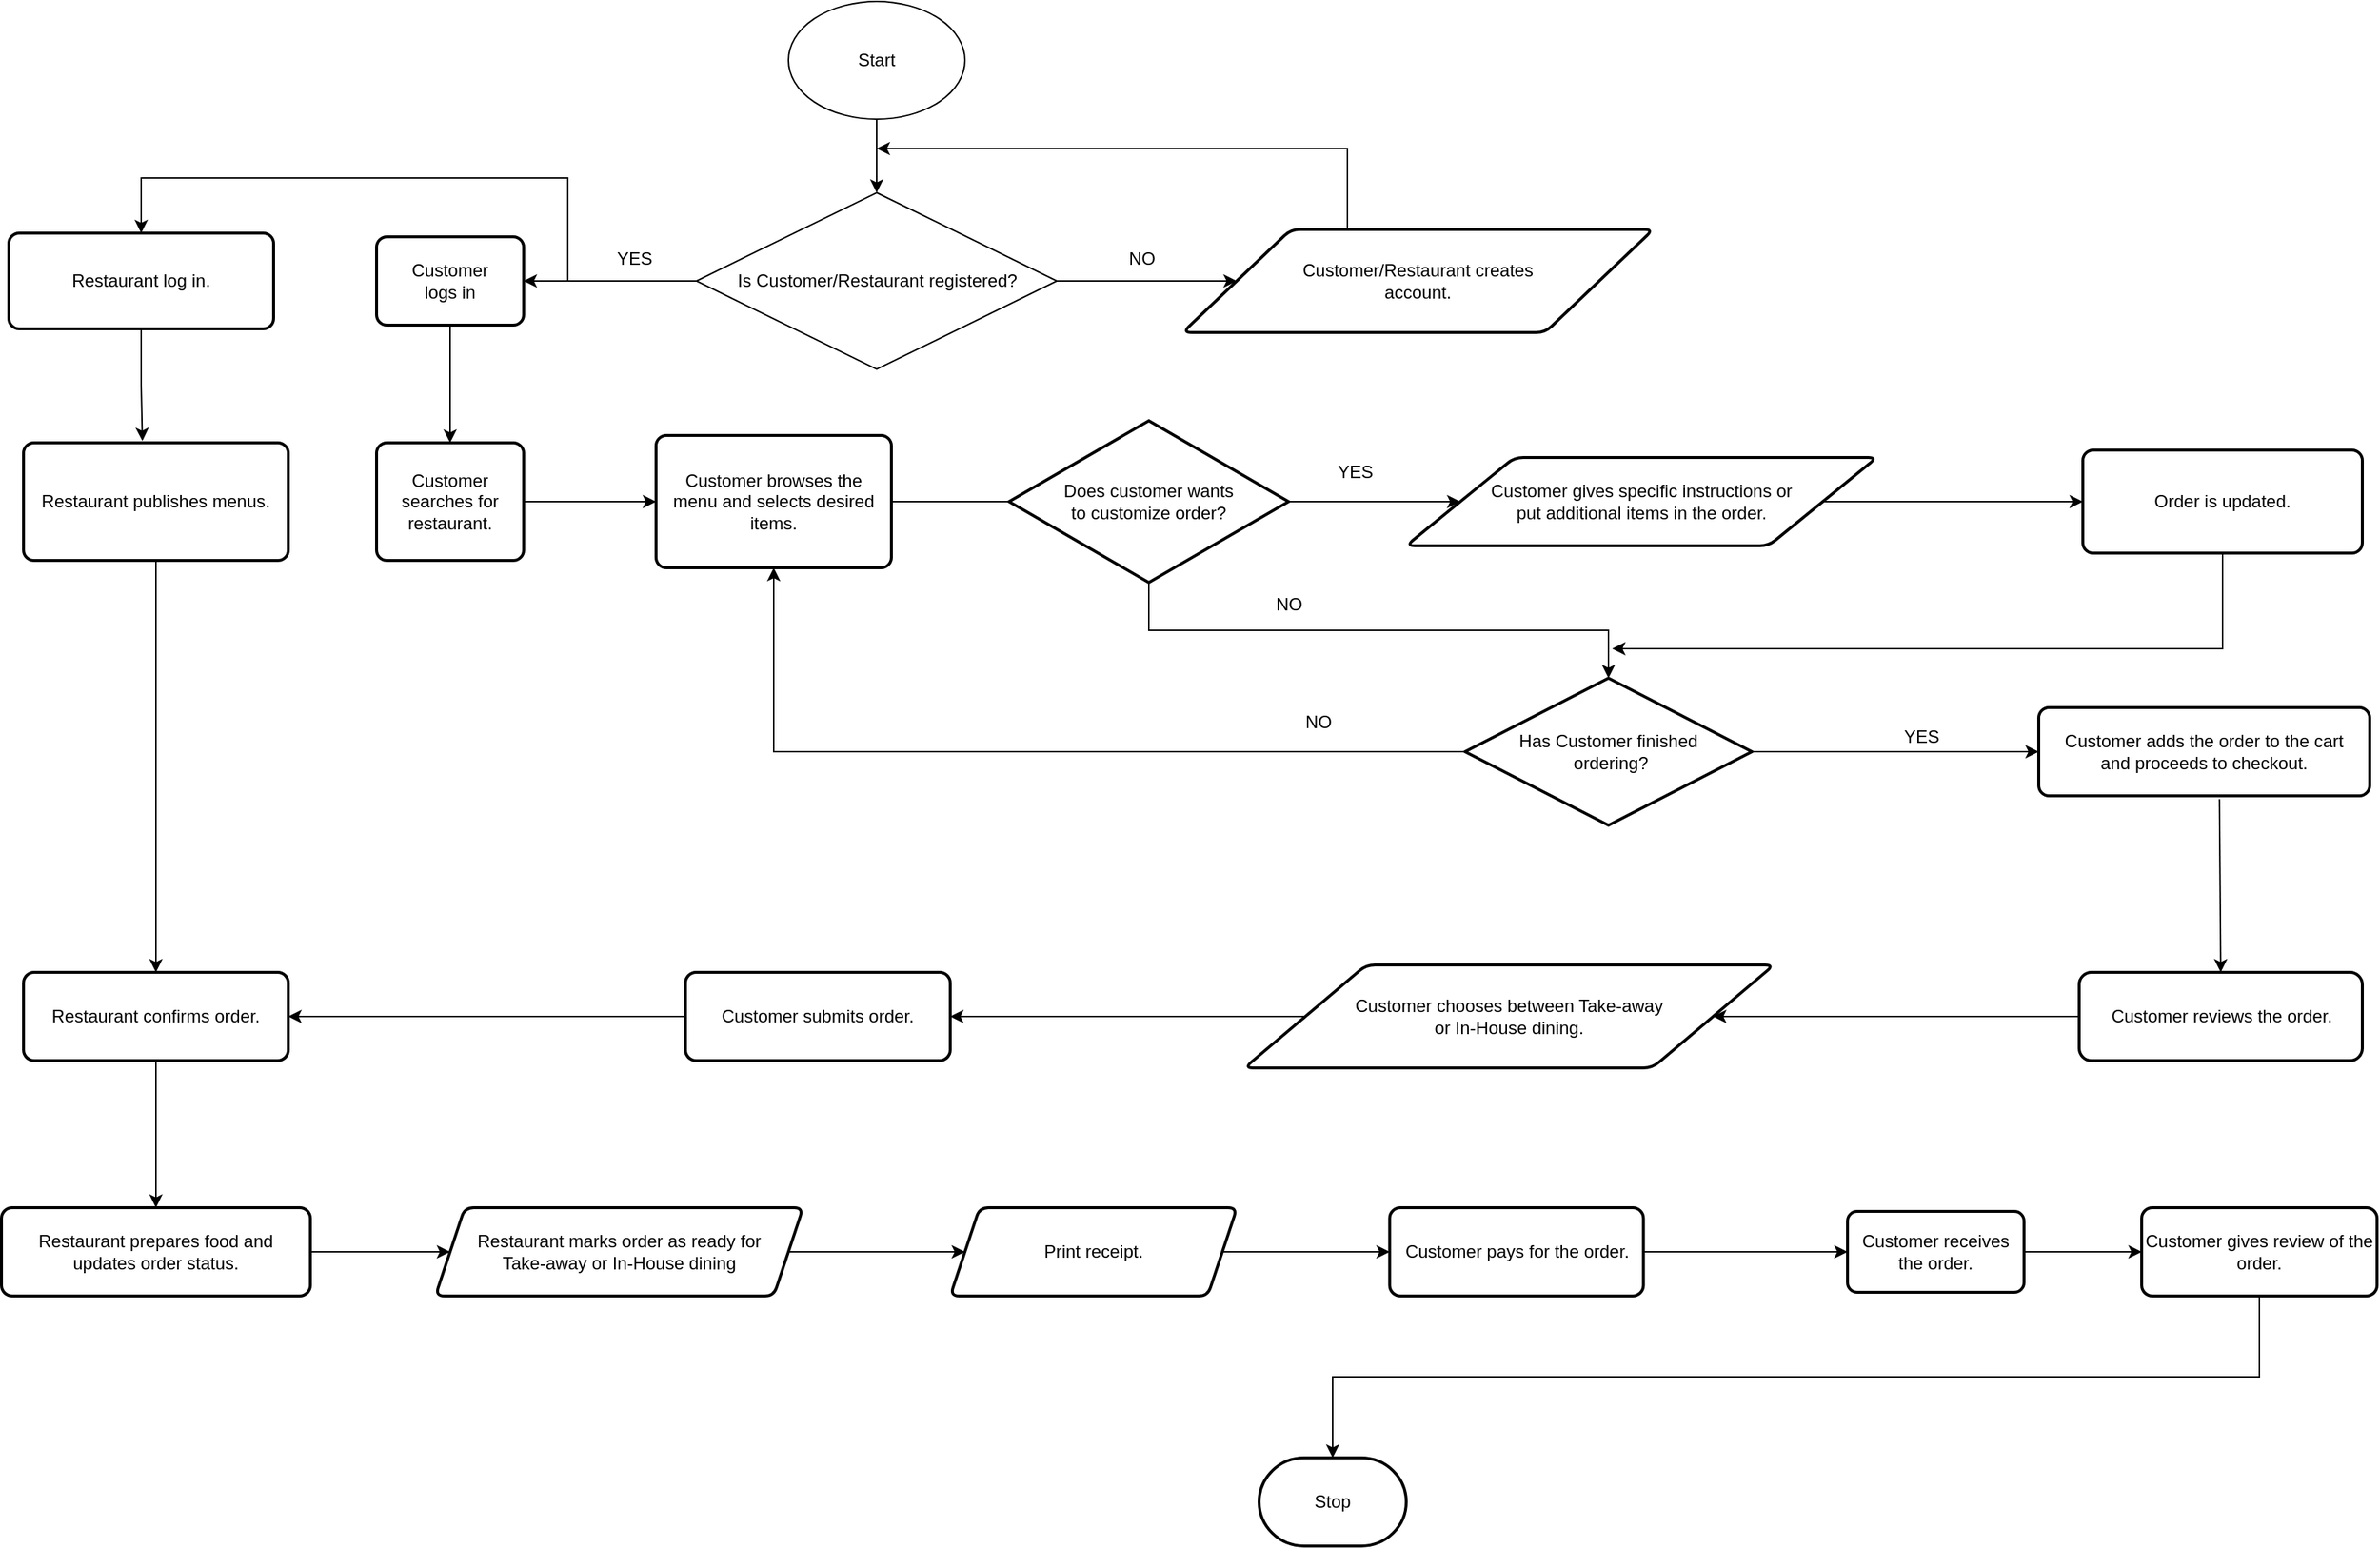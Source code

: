 <mxfile version="21.0.2" type="github"><diagram name="Page-1" id="H7lx2oRGIdvnOV6P-l6I"><mxGraphModel dx="1856" dy="1451" grid="1" gridSize="10" guides="1" tooltips="1" connect="1" arrows="1" fold="1" page="1" pageScale="1" pageWidth="850" pageHeight="1100" math="0" shadow="0"><root><mxCell id="0"/><mxCell id="1" parent="0"/><mxCell id="qYyJylLR-pqQg1ffVQPh-33" style="edgeStyle=orthogonalEdgeStyle;rounded=0;orthogonalLoop=1;jettySize=auto;html=1;exitX=0.5;exitY=1;exitDx=0;exitDy=0;entryX=0.5;entryY=0;entryDx=0;entryDy=0;" parent="1" source="qYyJylLR-pqQg1ffVQPh-1" target="qYyJylLR-pqQg1ffVQPh-2" edge="1"><mxGeometry relative="1" as="geometry"/></mxCell><mxCell id="qYyJylLR-pqQg1ffVQPh-1" value="Start" style="ellipse;whiteSpace=wrap;html=1;" parent="1" vertex="1"><mxGeometry x="360" y="-1090" width="120" height="80" as="geometry"/></mxCell><mxCell id="qYyJylLR-pqQg1ffVQPh-17" style="edgeStyle=orthogonalEdgeStyle;rounded=0;orthogonalLoop=1;jettySize=auto;html=1;exitX=1;exitY=0.5;exitDx=0;exitDy=0;" parent="1" source="qYyJylLR-pqQg1ffVQPh-2" target="qYyJylLR-pqQg1ffVQPh-4" edge="1"><mxGeometry relative="1" as="geometry"/></mxCell><mxCell id="qYyJylLR-pqQg1ffVQPh-18" style="edgeStyle=orthogonalEdgeStyle;rounded=0;orthogonalLoop=1;jettySize=auto;html=1;exitX=0;exitY=0.5;exitDx=0;exitDy=0;entryX=1;entryY=0.5;entryDx=0;entryDy=0;" parent="1" source="qYyJylLR-pqQg1ffVQPh-2" target="qYyJylLR-pqQg1ffVQPh-8" edge="1"><mxGeometry relative="1" as="geometry"/></mxCell><mxCell id="qYyJylLR-pqQg1ffVQPh-2" value="Is Customer/Restaurant registered?" style="rhombus;whiteSpace=wrap;html=1;" parent="1" vertex="1"><mxGeometry x="297.5" y="-960" width="245" height="120" as="geometry"/></mxCell><mxCell id="qYyJylLR-pqQg1ffVQPh-4" value="&lt;div&gt;Customer/Restaurant creates &lt;br&gt;&lt;/div&gt;&lt;div&gt;account.&lt;/div&gt;" style="shape=parallelogram;html=1;strokeWidth=2;perimeter=parallelogramPerimeter;whiteSpace=wrap;rounded=1;arcSize=12;size=0.23;" parent="1" vertex="1"><mxGeometry x="628" y="-935" width="320" height="70" as="geometry"/></mxCell><mxCell id="qYyJylLR-pqQg1ffVQPh-7" value="NO" style="text;html=1;align=center;verticalAlign=middle;resizable=0;points=[];autosize=1;strokeColor=none;fillColor=none;" parent="1" vertex="1"><mxGeometry x="580" y="-930" width="40" height="30" as="geometry"/></mxCell><mxCell id="qYyJylLR-pqQg1ffVQPh-19" style="edgeStyle=orthogonalEdgeStyle;rounded=0;orthogonalLoop=1;jettySize=auto;html=1;exitX=0.5;exitY=1;exitDx=0;exitDy=0;entryX=0.5;entryY=0;entryDx=0;entryDy=0;" parent="1" source="qYyJylLR-pqQg1ffVQPh-8" target="qYyJylLR-pqQg1ffVQPh-14" edge="1"><mxGeometry relative="1" as="geometry"/></mxCell><mxCell id="qYyJylLR-pqQg1ffVQPh-8" value="&lt;div&gt;Customer &lt;br&gt;&lt;/div&gt;&lt;div&gt;logs in&lt;/div&gt;" style="rounded=1;whiteSpace=wrap;html=1;absoluteArcSize=1;arcSize=14;strokeWidth=2;" parent="1" vertex="1"><mxGeometry x="80" y="-930" width="100" height="60" as="geometry"/></mxCell><mxCell id="qYyJylLR-pqQg1ffVQPh-11" value="YES" style="text;html=1;align=center;verticalAlign=middle;resizable=0;points=[];autosize=1;strokeColor=none;fillColor=none;" parent="1" vertex="1"><mxGeometry x="230" y="-930" width="50" height="30" as="geometry"/></mxCell><mxCell id="qYyJylLR-pqQg1ffVQPh-22" style="edgeStyle=orthogonalEdgeStyle;rounded=0;orthogonalLoop=1;jettySize=auto;html=1;exitX=1;exitY=0.5;exitDx=0;exitDy=0;" parent="1" source="qYyJylLR-pqQg1ffVQPh-14" target="qYyJylLR-pqQg1ffVQPh-20" edge="1"><mxGeometry relative="1" as="geometry"/></mxCell><mxCell id="qYyJylLR-pqQg1ffVQPh-14" value="Customer searches for restaurant." style="rounded=1;whiteSpace=wrap;html=1;absoluteArcSize=1;arcSize=14;strokeWidth=2;" parent="1" vertex="1"><mxGeometry x="80" y="-790" width="100" height="80" as="geometry"/></mxCell><mxCell id="qYyJylLR-pqQg1ffVQPh-24" style="edgeStyle=orthogonalEdgeStyle;rounded=0;orthogonalLoop=1;jettySize=auto;html=1;exitX=1;exitY=0.5;exitDx=0;exitDy=0;entryX=0;entryY=0.5;entryDx=0;entryDy=0;entryPerimeter=0;" parent="1" source="qYyJylLR-pqQg1ffVQPh-20" edge="1"><mxGeometry relative="1" as="geometry"><mxPoint x="530" y="-750" as="targetPoint"/></mxGeometry></mxCell><mxCell id="qYyJylLR-pqQg1ffVQPh-20" value="&lt;div&gt;Customer browses the &lt;br&gt;&lt;/div&gt;&lt;div&gt;menu and selects desired items.&lt;/div&gt;" style="rounded=1;whiteSpace=wrap;html=1;absoluteArcSize=1;arcSize=14;strokeWidth=2;" parent="1" vertex="1"><mxGeometry x="270" y="-795" width="160" height="90" as="geometry"/></mxCell><mxCell id="qYyJylLR-pqQg1ffVQPh-32" value="" style="endArrow=classic;html=1;rounded=0;" parent="1" edge="1"><mxGeometry width="50" height="50" relative="1" as="geometry"><mxPoint x="740" y="-935" as="sourcePoint"/><mxPoint x="420" y="-990" as="targetPoint"/><Array as="points"><mxPoint x="740" y="-990"/></Array></mxGeometry></mxCell><mxCell id="qYyJylLR-pqQg1ffVQPh-55" style="edgeStyle=orthogonalEdgeStyle;rounded=0;orthogonalLoop=1;jettySize=auto;html=1;exitX=0.5;exitY=1;exitDx=0;exitDy=0;exitPerimeter=0;entryX=0.5;entryY=0;entryDx=0;entryDy=0;entryPerimeter=0;" parent="1" source="qYyJylLR-pqQg1ffVQPh-36" target="qYyJylLR-pqQg1ffVQPh-49" edge="1"><mxGeometry relative="1" as="geometry"/></mxCell><mxCell id="qYyJylLR-pqQg1ffVQPh-61" style="edgeStyle=orthogonalEdgeStyle;rounded=0;orthogonalLoop=1;jettySize=auto;html=1;exitX=1;exitY=0.5;exitDx=0;exitDy=0;exitPerimeter=0;" parent="1" source="qYyJylLR-pqQg1ffVQPh-36" target="qYyJylLR-pqQg1ffVQPh-60" edge="1"><mxGeometry relative="1" as="geometry"/></mxCell><mxCell id="qYyJylLR-pqQg1ffVQPh-36" value="&lt;div&gt;Does customer wants &lt;br&gt;&lt;/div&gt;&lt;div&gt;to customize order?&lt;br&gt;&lt;/div&gt;" style="strokeWidth=2;html=1;shape=mxgraph.flowchart.decision;whiteSpace=wrap;" parent="1" vertex="1"><mxGeometry x="510" y="-805" width="190" height="110" as="geometry"/></mxCell><mxCell id="qYyJylLR-pqQg1ffVQPh-43" style="edgeStyle=orthogonalEdgeStyle;rounded=0;orthogonalLoop=1;jettySize=auto;html=1;exitX=0.5;exitY=1;exitDx=0;exitDy=0;entryX=0.449;entryY=-0.015;entryDx=0;entryDy=0;entryPerimeter=0;" parent="1" source="qYyJylLR-pqQg1ffVQPh-37" target="qYyJylLR-pqQg1ffVQPh-42" edge="1"><mxGeometry relative="1" as="geometry"/></mxCell><mxCell id="qYyJylLR-pqQg1ffVQPh-37" value="Restaurant log in." style="rounded=1;whiteSpace=wrap;html=1;absoluteArcSize=1;arcSize=14;strokeWidth=2;" parent="1" vertex="1"><mxGeometry x="-170" y="-932.5" width="180" height="65" as="geometry"/></mxCell><mxCell id="qYyJylLR-pqQg1ffVQPh-41" value="" style="endArrow=classic;html=1;rounded=0;entryX=0.5;entryY=0;entryDx=0;entryDy=0;" parent="1" target="qYyJylLR-pqQg1ffVQPh-37" edge="1"><mxGeometry width="50" height="50" relative="1" as="geometry"><mxPoint x="210" y="-900" as="sourcePoint"/><mxPoint x="210" y="-1030" as="targetPoint"/><Array as="points"><mxPoint x="210" y="-970"/><mxPoint x="-80" y="-970"/></Array></mxGeometry></mxCell><mxCell id="qYyJylLR-pqQg1ffVQPh-84" style="edgeStyle=orthogonalEdgeStyle;rounded=0;orthogonalLoop=1;jettySize=auto;html=1;exitX=0.5;exitY=1;exitDx=0;exitDy=0;entryX=0.5;entryY=0;entryDx=0;entryDy=0;" parent="1" source="qYyJylLR-pqQg1ffVQPh-42" target="qYyJylLR-pqQg1ffVQPh-81" edge="1"><mxGeometry relative="1" as="geometry"/></mxCell><mxCell id="qYyJylLR-pqQg1ffVQPh-42" value="Restaurant publishes menus." style="rounded=1;whiteSpace=wrap;html=1;absoluteArcSize=1;arcSize=14;strokeWidth=2;" parent="1" vertex="1"><mxGeometry x="-160" y="-790" width="180" height="80" as="geometry"/></mxCell><mxCell id="qYyJylLR-pqQg1ffVQPh-46" value="&lt;div&gt;YES&lt;/div&gt;" style="text;html=1;align=center;verticalAlign=middle;resizable=0;points=[];autosize=1;strokeColor=none;fillColor=none;" parent="1" vertex="1"><mxGeometry x="720" y="-785" width="50" height="30" as="geometry"/></mxCell><mxCell id="qYyJylLR-pqQg1ffVQPh-51" style="edgeStyle=orthogonalEdgeStyle;rounded=0;orthogonalLoop=1;jettySize=auto;html=1;exitX=0;exitY=0.5;exitDx=0;exitDy=0;exitPerimeter=0;entryX=0.5;entryY=1;entryDx=0;entryDy=0;" parent="1" source="qYyJylLR-pqQg1ffVQPh-49" target="qYyJylLR-pqQg1ffVQPh-20" edge="1"><mxGeometry relative="1" as="geometry"/></mxCell><mxCell id="qYyJylLR-pqQg1ffVQPh-69" style="edgeStyle=orthogonalEdgeStyle;rounded=0;orthogonalLoop=1;jettySize=auto;html=1;exitX=1;exitY=0.5;exitDx=0;exitDy=0;exitPerimeter=0;" parent="1" source="qYyJylLR-pqQg1ffVQPh-49" target="qYyJylLR-pqQg1ffVQPh-68" edge="1"><mxGeometry relative="1" as="geometry"/></mxCell><mxCell id="qYyJylLR-pqQg1ffVQPh-49" value="&lt;div&gt;Has Customer finished&lt;/div&gt;&lt;div&gt;&amp;nbsp;ordering?&lt;/div&gt;" style="strokeWidth=2;html=1;shape=mxgraph.flowchart.decision;whiteSpace=wrap;" parent="1" vertex="1"><mxGeometry x="820" y="-630" width="195" height="100" as="geometry"/></mxCell><mxCell id="qYyJylLR-pqQg1ffVQPh-52" value="&lt;div&gt;NO&lt;/div&gt;" style="text;html=1;align=center;verticalAlign=middle;resizable=0;points=[];autosize=1;strokeColor=none;fillColor=none;" parent="1" vertex="1"><mxGeometry x="700" y="-615" width="40" height="30" as="geometry"/></mxCell><mxCell id="qYyJylLR-pqQg1ffVQPh-58" value="NO" style="text;html=1;align=center;verticalAlign=middle;resizable=0;points=[];autosize=1;strokeColor=none;fillColor=none;" parent="1" vertex="1"><mxGeometry x="680" y="-695" width="40" height="30" as="geometry"/></mxCell><mxCell id="qYyJylLR-pqQg1ffVQPh-59" value="Order is updated." style="rounded=1;whiteSpace=wrap;html=1;absoluteArcSize=1;arcSize=14;strokeWidth=2;" parent="1" vertex="1"><mxGeometry x="1240" y="-785" width="190" height="70" as="geometry"/></mxCell><mxCell id="qYyJylLR-pqQg1ffVQPh-62" style="edgeStyle=orthogonalEdgeStyle;rounded=0;orthogonalLoop=1;jettySize=auto;html=1;exitX=1;exitY=0.5;exitDx=0;exitDy=0;entryX=0;entryY=0.5;entryDx=0;entryDy=0;" parent="1" source="qYyJylLR-pqQg1ffVQPh-60" target="qYyJylLR-pqQg1ffVQPh-59" edge="1"><mxGeometry relative="1" as="geometry"/></mxCell><mxCell id="qYyJylLR-pqQg1ffVQPh-60" value="&lt;div&gt;Customer gives specific instructions or &lt;br&gt;&lt;/div&gt;&lt;div&gt;put additional items in the order.&lt;/div&gt;" style="shape=parallelogram;html=1;strokeWidth=2;perimeter=parallelogramPerimeter;whiteSpace=wrap;rounded=1;arcSize=12;size=0.23;" parent="1" vertex="1"><mxGeometry x="780" y="-780" width="320" height="60" as="geometry"/></mxCell><mxCell id="qYyJylLR-pqQg1ffVQPh-67" value="" style="endArrow=classic;html=1;rounded=0;exitX=0.5;exitY=1;exitDx=0;exitDy=0;" parent="1" source="qYyJylLR-pqQg1ffVQPh-59" edge="1"><mxGeometry width="50" height="50" relative="1" as="geometry"><mxPoint x="1190" y="-555" as="sourcePoint"/><mxPoint x="920" y="-650" as="targetPoint"/><Array as="points"><mxPoint x="1335" y="-650"/></Array></mxGeometry></mxCell><mxCell id="qYyJylLR-pqQg1ffVQPh-68" value="&lt;div&gt;Customer adds the order to the cart &lt;br&gt;&lt;/div&gt;&lt;div&gt;and proceeds to checkout.&lt;/div&gt;" style="rounded=1;whiteSpace=wrap;html=1;absoluteArcSize=1;arcSize=14;strokeWidth=2;" parent="1" vertex="1"><mxGeometry x="1210" y="-610" width="225" height="60" as="geometry"/></mxCell><mxCell id="qYyJylLR-pqQg1ffVQPh-70" value="YES" style="text;html=1;align=center;verticalAlign=middle;resizable=0;points=[];autosize=1;strokeColor=none;fillColor=none;" parent="1" vertex="1"><mxGeometry x="1105" y="-605" width="50" height="30" as="geometry"/></mxCell><mxCell id="qYyJylLR-pqQg1ffVQPh-80" value="" style="edgeStyle=orthogonalEdgeStyle;rounded=0;orthogonalLoop=1;jettySize=auto;html=1;" parent="1" source="qYyJylLR-pqQg1ffVQPh-74" target="qYyJylLR-pqQg1ffVQPh-79" edge="1"><mxGeometry relative="1" as="geometry"/></mxCell><mxCell id="qYyJylLR-pqQg1ffVQPh-74" value="&lt;div&gt;Customer chooses between Take-away &lt;br&gt;&lt;/div&gt;&lt;div&gt;or In-House dining.&lt;/div&gt;" style="shape=parallelogram;html=1;strokeWidth=2;perimeter=parallelogramPerimeter;whiteSpace=wrap;rounded=1;arcSize=12;size=0.23;" parent="1" vertex="1"><mxGeometry x="670" y="-435" width="360" height="70" as="geometry"/></mxCell><mxCell id="qYyJylLR-pqQg1ffVQPh-78" style="edgeStyle=orthogonalEdgeStyle;rounded=0;orthogonalLoop=1;jettySize=auto;html=1;" parent="1" source="qYyJylLR-pqQg1ffVQPh-76" target="qYyJylLR-pqQg1ffVQPh-74" edge="1"><mxGeometry relative="1" as="geometry"/></mxCell><mxCell id="qYyJylLR-pqQg1ffVQPh-76" value="Customer reviews the order." style="whiteSpace=wrap;html=1;rounded=1;arcSize=14;strokeWidth=2;" parent="1" vertex="1"><mxGeometry x="1237.5" y="-430" width="192.5" height="60" as="geometry"/></mxCell><mxCell id="qYyJylLR-pqQg1ffVQPh-82" value="" style="edgeStyle=orthogonalEdgeStyle;rounded=0;orthogonalLoop=1;jettySize=auto;html=1;" parent="1" source="qYyJylLR-pqQg1ffVQPh-79" target="qYyJylLR-pqQg1ffVQPh-81" edge="1"><mxGeometry relative="1" as="geometry"/></mxCell><mxCell id="qYyJylLR-pqQg1ffVQPh-79" value="Customer submits order." style="whiteSpace=wrap;html=1;strokeWidth=2;rounded=1;arcSize=12;" parent="1" vertex="1"><mxGeometry x="290" y="-430" width="180" height="60" as="geometry"/></mxCell><mxCell id="qYyJylLR-pqQg1ffVQPh-86" value="" style="edgeStyle=orthogonalEdgeStyle;rounded=0;orthogonalLoop=1;jettySize=auto;html=1;" parent="1" source="qYyJylLR-pqQg1ffVQPh-81" target="qYyJylLR-pqQg1ffVQPh-85" edge="1"><mxGeometry relative="1" as="geometry"/></mxCell><mxCell id="qYyJylLR-pqQg1ffVQPh-81" value="Restaurant confirms order." style="whiteSpace=wrap;html=1;strokeWidth=2;rounded=1;arcSize=12;" parent="1" vertex="1"><mxGeometry x="-160" y="-430" width="180" height="60" as="geometry"/></mxCell><mxCell id="qYyJylLR-pqQg1ffVQPh-88" value="" style="edgeStyle=orthogonalEdgeStyle;rounded=0;orthogonalLoop=1;jettySize=auto;html=1;" parent="1" source="qYyJylLR-pqQg1ffVQPh-85" target="qYyJylLR-pqQg1ffVQPh-87" edge="1"><mxGeometry relative="1" as="geometry"/></mxCell><mxCell id="qYyJylLR-pqQg1ffVQPh-85" value="&lt;div&gt;Restaurant prepares food and&lt;/div&gt;&lt;div&gt;updates order status.&lt;br&gt;&lt;/div&gt;" style="whiteSpace=wrap;html=1;strokeWidth=2;rounded=1;arcSize=12;" parent="1" vertex="1"><mxGeometry x="-175" y="-270" width="210" height="60" as="geometry"/></mxCell><mxCell id="qYyJylLR-pqQg1ffVQPh-95" value="" style="edgeStyle=orthogonalEdgeStyle;rounded=0;orthogonalLoop=1;jettySize=auto;html=1;" parent="1" source="qYyJylLR-pqQg1ffVQPh-87" target="qYyJylLR-pqQg1ffVQPh-94" edge="1"><mxGeometry relative="1" as="geometry"/></mxCell><mxCell id="qYyJylLR-pqQg1ffVQPh-87" value="&lt;div&gt;Restaurant marks order as ready for &lt;br&gt;&lt;/div&gt;&lt;div&gt;Take-away or In-House dining&lt;/div&gt;" style="shape=parallelogram;perimeter=parallelogramPerimeter;whiteSpace=wrap;html=1;fixedSize=1;strokeWidth=2;rounded=1;arcSize=12;" parent="1" vertex="1"><mxGeometry x="120" y="-270" width="250" height="60" as="geometry"/></mxCell><mxCell id="qYyJylLR-pqQg1ffVQPh-97" value="" style="edgeStyle=orthogonalEdgeStyle;rounded=0;orthogonalLoop=1;jettySize=auto;html=1;" parent="1" source="qYyJylLR-pqQg1ffVQPh-94" target="qYyJylLR-pqQg1ffVQPh-96" edge="1"><mxGeometry relative="1" as="geometry"/></mxCell><mxCell id="qYyJylLR-pqQg1ffVQPh-94" value="Print receipt." style="shape=parallelogram;perimeter=parallelogramPerimeter;whiteSpace=wrap;html=1;fixedSize=1;strokeWidth=2;rounded=1;arcSize=12;" parent="1" vertex="1"><mxGeometry x="470" y="-270" width="195" height="60" as="geometry"/></mxCell><mxCell id="qYyJylLR-pqQg1ffVQPh-99" value="" style="edgeStyle=orthogonalEdgeStyle;rounded=0;orthogonalLoop=1;jettySize=auto;html=1;" parent="1" source="qYyJylLR-pqQg1ffVQPh-96" target="qYyJylLR-pqQg1ffVQPh-98" edge="1"><mxGeometry relative="1" as="geometry"/></mxCell><mxCell id="qYyJylLR-pqQg1ffVQPh-96" value="Customer pays for the order." style="whiteSpace=wrap;html=1;strokeWidth=2;rounded=1;arcSize=12;" parent="1" vertex="1"><mxGeometry x="768.75" y="-270" width="172.5" height="60" as="geometry"/></mxCell><mxCell id="qYyJylLR-pqQg1ffVQPh-101" value="" style="edgeStyle=orthogonalEdgeStyle;rounded=0;orthogonalLoop=1;jettySize=auto;html=1;" parent="1" source="qYyJylLR-pqQg1ffVQPh-98" target="qYyJylLR-pqQg1ffVQPh-100" edge="1"><mxGeometry relative="1" as="geometry"/></mxCell><mxCell id="qYyJylLR-pqQg1ffVQPh-98" value="Customer receives the order." style="whiteSpace=wrap;html=1;strokeWidth=2;rounded=1;arcSize=12;" parent="1" vertex="1"><mxGeometry x="1080" y="-267.5" width="120" height="55" as="geometry"/></mxCell><mxCell id="qYyJylLR-pqQg1ffVQPh-103" style="edgeStyle=orthogonalEdgeStyle;rounded=0;orthogonalLoop=1;jettySize=auto;html=1;exitX=0.5;exitY=1;exitDx=0;exitDy=0;entryX=0.5;entryY=0;entryDx=0;entryDy=0;entryPerimeter=0;" parent="1" source="qYyJylLR-pqQg1ffVQPh-100" target="qYyJylLR-pqQg1ffVQPh-102" edge="1"><mxGeometry relative="1" as="geometry"/></mxCell><mxCell id="qYyJylLR-pqQg1ffVQPh-100" value="Customer gives review of the order." style="whiteSpace=wrap;html=1;strokeWidth=2;rounded=1;arcSize=12;" parent="1" vertex="1"><mxGeometry x="1280" y="-270" width="160" height="60" as="geometry"/></mxCell><mxCell id="qYyJylLR-pqQg1ffVQPh-102" value="Stop" style="strokeWidth=2;html=1;shape=mxgraph.flowchart.terminator;whiteSpace=wrap;" parent="1" vertex="1"><mxGeometry x="680" y="-100" width="100" height="60" as="geometry"/></mxCell><mxCell id="qYyJylLR-pqQg1ffVQPh-111" value="" style="endArrow=classic;html=1;rounded=0;entryX=0.5;entryY=0;entryDx=0;entryDy=0;exitX=0.546;exitY=1.038;exitDx=0;exitDy=0;exitPerimeter=0;" parent="1" source="qYyJylLR-pqQg1ffVQPh-68" target="qYyJylLR-pqQg1ffVQPh-76" edge="1"><mxGeometry width="50" height="50" relative="1" as="geometry"><mxPoint x="1190" y="-490" as="sourcePoint"/><mxPoint x="1240" y="-540" as="targetPoint"/></mxGeometry></mxCell></root></mxGraphModel></diagram></mxfile>